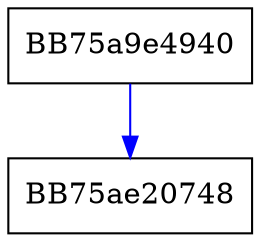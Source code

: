 digraph CreateFileA_shim {
  node [shape="box"];
  graph [splines=ortho];
  BB75a9e4940 -> BB75ae20748 [color="blue"];
}